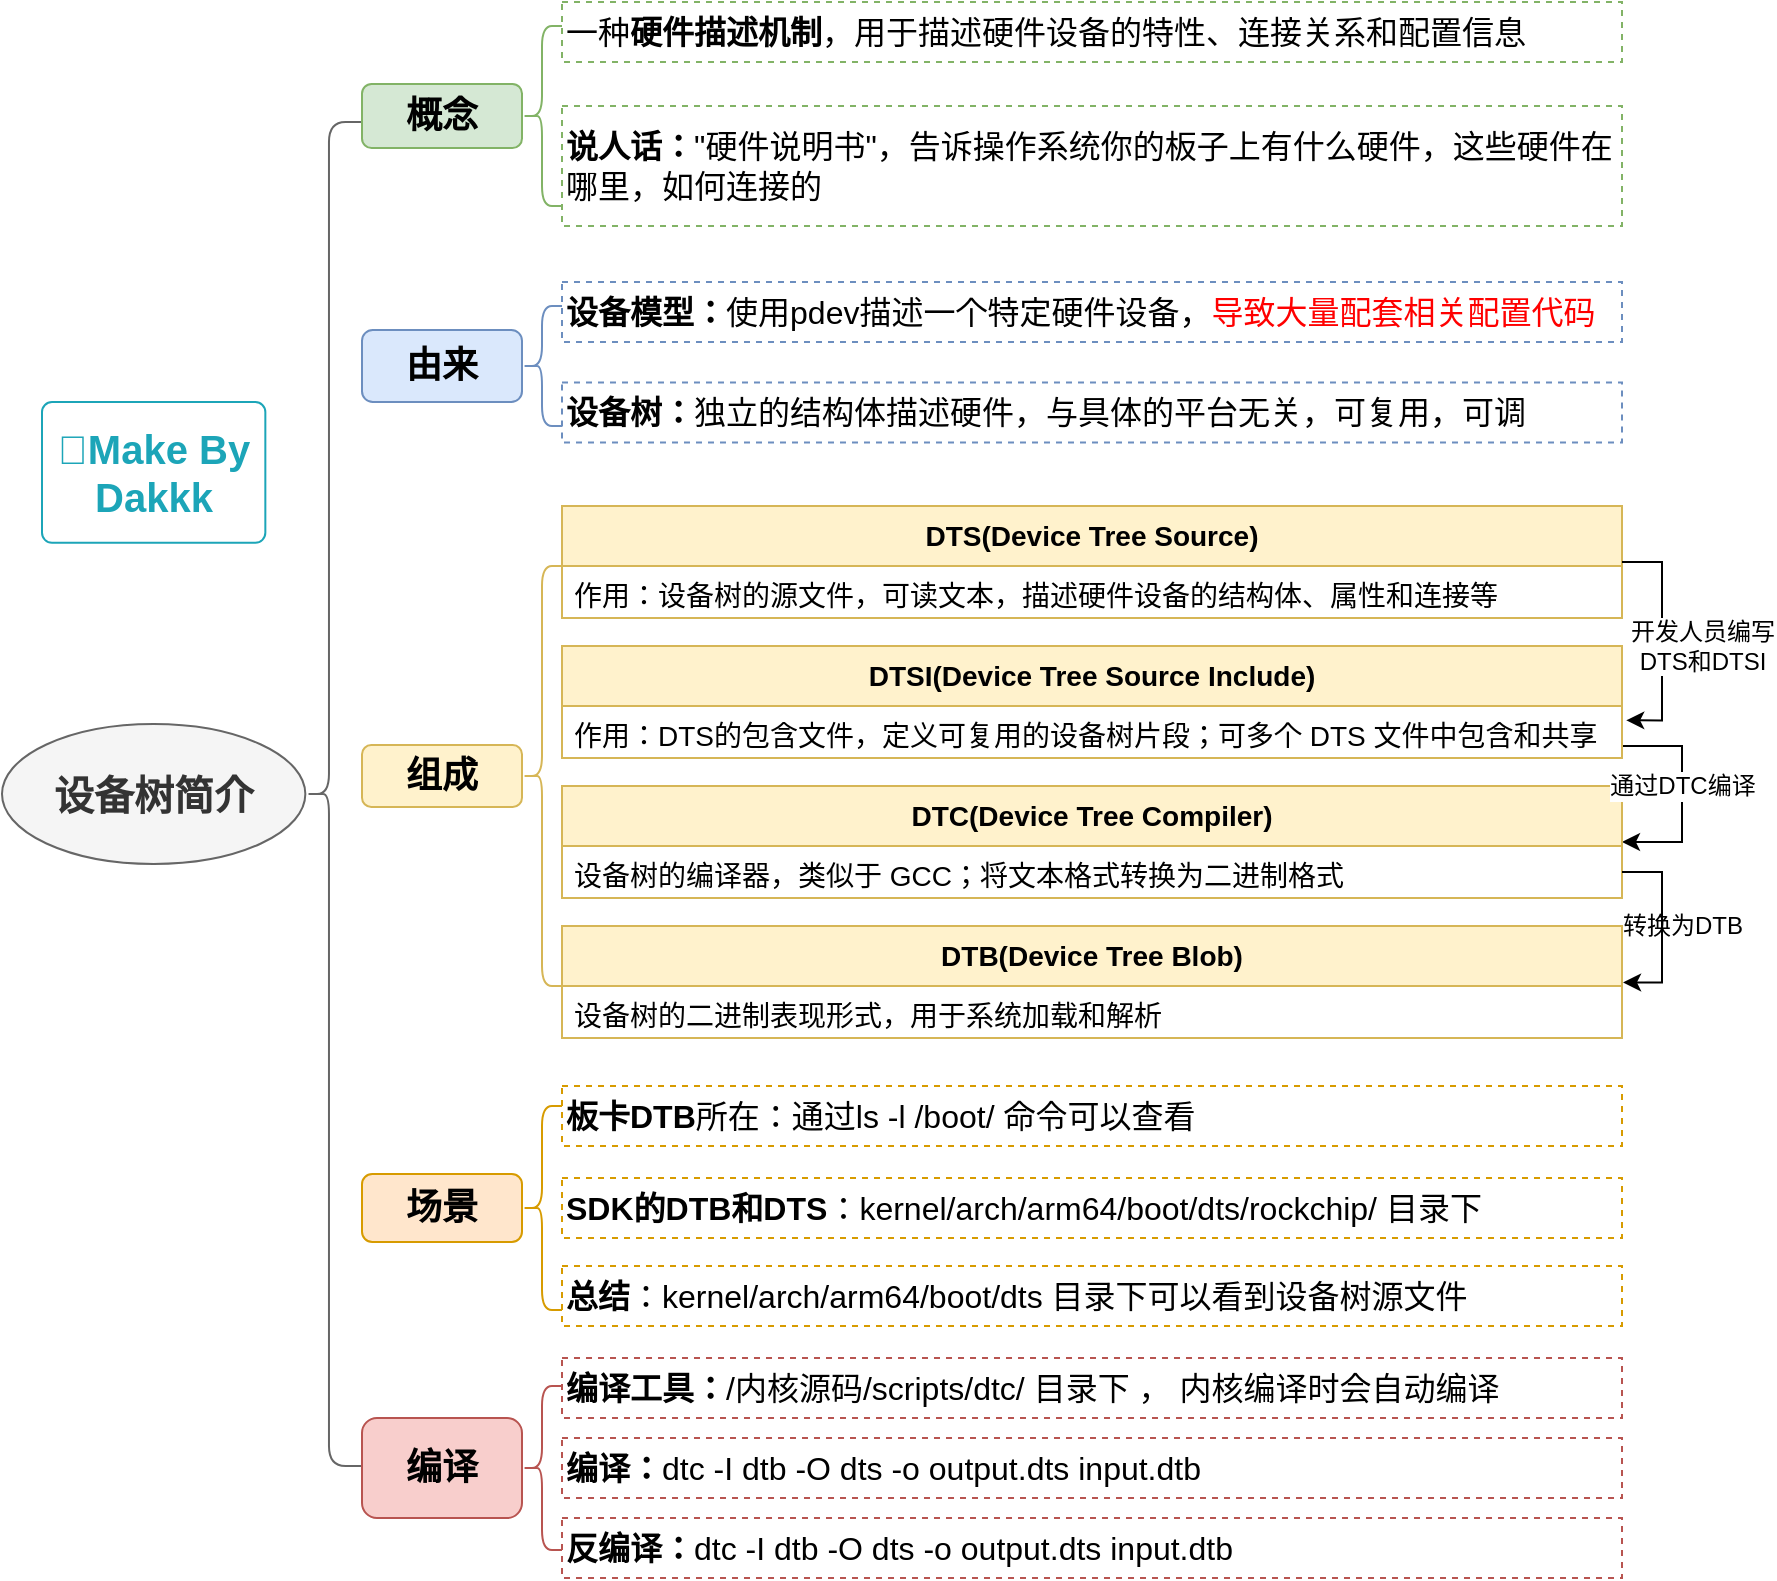 <mxfile version="27.0.9">
  <diagram name="第 1 页" id="kbgM8EhjimW2EYSI9e9f">
    <mxGraphModel dx="1722" dy="1001" grid="1" gridSize="10" guides="1" tooltips="1" connect="1" arrows="1" fold="1" page="1" pageScale="1" pageWidth="1169" pageHeight="1654" math="0" shadow="0">
      <root>
        <mxCell id="0" />
        <mxCell id="1" parent="0" />
        <mxCell id="jEnN9HhB0GiYCTN-g_n6-1" value="&lt;h1&gt;&lt;span style=&quot;font-size: 20px;&quot;&gt;设备树简介&lt;/span&gt;&lt;/h1&gt;" style="ellipse;whiteSpace=wrap;html=1;fillColor=#f5f5f5;strokeColor=#666666;fontColor=#333333;fontStyle=1" vertex="1" parent="1">
          <mxGeometry x="130" y="369" width="151.67" height="70" as="geometry" />
        </mxCell>
        <mxCell id="jEnN9HhB0GiYCTN-g_n6-2" value="&lt;h2&gt;组成&lt;/h2&gt;" style="rounded=1;whiteSpace=wrap;html=1;fillColor=#fff2cc;strokeColor=#d6b656;fontStyle=1" vertex="1" parent="1">
          <mxGeometry x="310" y="379.5" width="80" height="31" as="geometry" />
        </mxCell>
        <mxCell id="jEnN9HhB0GiYCTN-g_n6-3" value="&lt;h2&gt;场景&lt;/h2&gt;" style="rounded=1;whiteSpace=wrap;html=1;fillColor=#ffe6cc;strokeColor=#d79b00;fontStyle=1" vertex="1" parent="1">
          <mxGeometry x="310" y="594" width="80" height="34" as="geometry" />
        </mxCell>
        <mxCell id="jEnN9HhB0GiYCTN-g_n6-4" value="" style="shape=curlyBracket;whiteSpace=wrap;html=1;rounded=1;labelPosition=left;verticalLabelPosition=middle;align=right;verticalAlign=middle;size=0.417;fillColor=#f5f5f5;fontColor=#333333;strokeColor=#666666;" vertex="1" parent="1">
          <mxGeometry x="281.67" y="68" width="28.33" height="672" as="geometry" />
        </mxCell>
        <mxCell id="jEnN9HhB0GiYCTN-g_n6-5" value="&lt;h2&gt;由来&lt;/h2&gt;" style="rounded=1;whiteSpace=wrap;html=1;fillColor=#dae8fc;strokeColor=#6c8ebf;fontStyle=1" vertex="1" parent="1">
          <mxGeometry x="310" y="172" width="80" height="36" as="geometry" />
        </mxCell>
        <mxCell id="jEnN9HhB0GiYCTN-g_n6-24" value="" style="shape=curlyBracket;whiteSpace=wrap;html=1;rounded=1;labelPosition=left;verticalLabelPosition=middle;align=right;verticalAlign=middle;fillColor=#dae8fc;strokeColor=#6c8ebf;" vertex="1" parent="1">
          <mxGeometry x="390" y="160" width="20" height="60" as="geometry" />
        </mxCell>
        <mxCell id="jEnN9HhB0GiYCTN-g_n6-25" value="" style="shape=curlyBracket;whiteSpace=wrap;html=1;rounded=1;labelPosition=left;verticalLabelPosition=middle;align=right;verticalAlign=middle;fillColor=#fff2cc;strokeColor=#d6b656;" vertex="1" parent="1">
          <mxGeometry x="390" y="290" width="20" height="210" as="geometry" />
        </mxCell>
        <mxCell id="jEnN9HhB0GiYCTN-g_n6-26" value="" style="shape=curlyBracket;whiteSpace=wrap;html=1;rounded=1;labelPosition=left;verticalLabelPosition=middle;align=right;verticalAlign=middle;fillColor=#ffe6cc;strokeColor=#d79b00;" vertex="1" parent="1">
          <mxGeometry x="390" y="560" width="20" height="102" as="geometry" />
        </mxCell>
        <mxCell id="jEnN9HhB0GiYCTN-g_n6-27" value="&lt;h2&gt;概念&lt;/h2&gt;" style="rounded=1;whiteSpace=wrap;html=1;fillColor=#d5e8d4;strokeColor=#82b366;fontStyle=1" vertex="1" parent="1">
          <mxGeometry x="310" y="49" width="80" height="32" as="geometry" />
        </mxCell>
        <mxCell id="jEnN9HhB0GiYCTN-g_n6-34" value="" style="shape=curlyBracket;whiteSpace=wrap;html=1;rounded=1;labelPosition=left;verticalLabelPosition=middle;align=right;verticalAlign=middle;fillColor=#d5e8d4;strokeColor=#82b366;" vertex="1" parent="1">
          <mxGeometry x="390" y="20" width="20" height="90" as="geometry" />
        </mxCell>
        <mxCell id="jEnN9HhB0GiYCTN-g_n6-35" value="&lt;font style=&quot;font-size: 20px;&quot;&gt;🌻Make By Dakkk&lt;/font&gt;" style="html=1;shadow=0;dashed=0;shape=mxgraph.bootstrap.rrect;rSize=5;strokeColor=#1CA5B8;strokeWidth=1;fillColor=none;fontColor=#1CA5B8;whiteSpace=wrap;align=center;verticalAlign=middle;spacingLeft=0;fontStyle=1;fontSize=16;spacing=5;" vertex="1" parent="1">
          <mxGeometry x="150" y="208" width="111.67" height="70.39" as="geometry" />
        </mxCell>
        <mxCell id="jEnN9HhB0GiYCTN-g_n6-36" value="&lt;h2&gt;编译&lt;/h2&gt;" style="rounded=1;whiteSpace=wrap;html=1;fillColor=#f8cecc;strokeColor=#b85450;fontStyle=1" vertex="1" parent="1">
          <mxGeometry x="310" y="716" width="80" height="50" as="geometry" />
        </mxCell>
        <mxCell id="jEnN9HhB0GiYCTN-g_n6-43" value="" style="shape=curlyBracket;whiteSpace=wrap;html=1;rounded=1;labelPosition=left;verticalLabelPosition=middle;align=right;verticalAlign=middle;fillColor=#f8cecc;strokeColor=#b85450;" vertex="1" parent="1">
          <mxGeometry x="390" y="700" width="20" height="82" as="geometry" />
        </mxCell>
        <mxCell id="jEnN9HhB0GiYCTN-g_n6-44" value="&lt;span style=&quot;font-size: 16px;&quot;&gt;一种&lt;b&gt;硬件描述机制&lt;/b&gt;，用于描述硬件设备的特性、连接关系和配置信息&lt;/span&gt;" style="text;html=1;align=left;verticalAlign=middle;whiteSpace=wrap;rounded=0;fillColor=none;strokeColor=#82b366;dashed=1;fontSize=14;" vertex="1" parent="1">
          <mxGeometry x="410" y="8" width="530" height="30" as="geometry" />
        </mxCell>
        <mxCell id="jEnN9HhB0GiYCTN-g_n6-46" value="&lt;span style=&quot;font-size: 16px;&quot;&gt;&lt;b&gt;说人话：&lt;/b&gt;&quot;硬件说明书&quot;，告诉操作系统你的板子上有什么硬件，这些硬件在哪里，如何连接的&lt;/span&gt;" style="text;html=1;align=left;verticalAlign=middle;whiteSpace=wrap;rounded=0;fillColor=none;strokeColor=#82b366;dashed=1;fontSize=14;" vertex="1" parent="1">
          <mxGeometry x="410" y="60" width="530" height="60" as="geometry" />
        </mxCell>
        <mxCell id="jEnN9HhB0GiYCTN-g_n6-50" value="&lt;span style=&quot;font-size: 16px;&quot;&gt;&lt;b&gt;设备模型：&lt;/b&gt;使用pdev描述一个特定硬件设备，&lt;font style=&quot;color: light-dark(rgb(255, 0, 0), rgb(255, 255, 255));&quot;&gt;导致大量配套相关配置代码&lt;/font&gt;&lt;/span&gt;" style="text;html=1;align=left;verticalAlign=middle;whiteSpace=wrap;rounded=0;fillColor=none;strokeColor=#6c8ebf;dashed=1;fontSize=14;" vertex="1" parent="1">
          <mxGeometry x="410" y="148" width="530" height="30" as="geometry" />
        </mxCell>
        <mxCell id="jEnN9HhB0GiYCTN-g_n6-51" value="&lt;span style=&quot;font-size: 16px;&quot;&gt;&lt;b&gt;设备树：&lt;/b&gt;独立的结构体描述硬件，与具体的平台无关，可复用，可调&lt;/span&gt;" style="text;html=1;align=left;verticalAlign=middle;whiteSpace=wrap;rounded=0;fillColor=none;strokeColor=#6c8ebf;dashed=1;fontSize=14;" vertex="1" parent="1">
          <mxGeometry x="410" y="198.2" width="530" height="30" as="geometry" />
        </mxCell>
        <mxCell id="jEnN9HhB0GiYCTN-g_n6-59" value="&lt;font style=&quot;font-size: 14px;&quot;&gt;DTS(Device Tree Source)&lt;/font&gt;" style="swimlane;fontStyle=1;align=center;verticalAlign=top;childLayout=stackLayout;horizontal=1;startSize=30;horizontalStack=0;resizeParent=1;resizeParentMax=0;resizeLast=0;collapsible=1;marginBottom=0;whiteSpace=wrap;html=1;fillColor=#fff2cc;strokeColor=#d6b656;" vertex="1" parent="1">
          <mxGeometry x="410" y="260" width="530" height="56" as="geometry" />
        </mxCell>
        <mxCell id="jEnN9HhB0GiYCTN-g_n6-60" value="&lt;font style=&quot;font-size: 14px;&quot;&gt;作用：设备树的源文件，可读文本，&lt;/font&gt;&lt;font style=&quot;font-size: 14px;&quot;&gt;描述&lt;/font&gt;&lt;span style=&quot;font-size: 14px;&quot;&gt;硬件设备的结构体、属性和连接等&lt;/span&gt;" style="text;strokeColor=none;fillColor=none;align=left;verticalAlign=top;spacingLeft=4;spacingRight=4;overflow=hidden;rotatable=0;points=[[0,0.5],[1,0.5]];portConstraint=eastwest;whiteSpace=wrap;html=1;" vertex="1" parent="jEnN9HhB0GiYCTN-g_n6-59">
          <mxGeometry y="30" width="530" height="26" as="geometry" />
        </mxCell>
        <mxCell id="jEnN9HhB0GiYCTN-g_n6-86" style="edgeStyle=orthogonalEdgeStyle;rounded=0;orthogonalLoop=1;jettySize=auto;html=1;entryX=1;entryY=0.5;entryDx=0;entryDy=0;" edge="1" parent="1" source="jEnN9HhB0GiYCTN-g_n6-67" target="jEnN9HhB0GiYCTN-g_n6-73">
          <mxGeometry relative="1" as="geometry">
            <Array as="points">
              <mxPoint x="970" y="380" />
              <mxPoint x="970" y="428" />
            </Array>
          </mxGeometry>
        </mxCell>
        <mxCell id="jEnN9HhB0GiYCTN-g_n6-67" value="&lt;font style=&quot;font-size: 14px;&quot;&gt;DTSI(Device Tree Source Include)&lt;/font&gt;" style="swimlane;fontStyle=1;align=center;verticalAlign=top;childLayout=stackLayout;horizontal=1;startSize=30;horizontalStack=0;resizeParent=1;resizeParentMax=0;resizeLast=0;collapsible=1;marginBottom=0;whiteSpace=wrap;html=1;fillColor=#fff2cc;strokeColor=#d6b656;" vertex="1" parent="1">
          <mxGeometry x="410" y="330" width="530" height="56" as="geometry" />
        </mxCell>
        <mxCell id="jEnN9HhB0GiYCTN-g_n6-68" value="&lt;font style=&quot;font-size: 14px;&quot;&gt;作用：DTS的包含文件，定义可复用的设备树片段；可&lt;/font&gt;&lt;span style=&quot;font-size: 14px;&quot;&gt;多个 DTS 文件中包含和共享&lt;/span&gt;" style="text;strokeColor=none;fillColor=none;align=left;verticalAlign=top;spacingLeft=4;spacingRight=4;overflow=hidden;rotatable=0;points=[[0,0.5],[1,0.5]];portConstraint=eastwest;whiteSpace=wrap;html=1;" vertex="1" parent="jEnN9HhB0GiYCTN-g_n6-67">
          <mxGeometry y="30" width="530" height="26" as="geometry" />
        </mxCell>
        <mxCell id="jEnN9HhB0GiYCTN-g_n6-73" value="&lt;font style=&quot;font-size: 14px;&quot;&gt;DTC(Device Tree Compiler)&lt;/font&gt;" style="swimlane;fontStyle=1;align=center;verticalAlign=top;childLayout=stackLayout;horizontal=1;startSize=30;horizontalStack=0;resizeParent=1;resizeParentMax=0;resizeLast=0;collapsible=1;marginBottom=0;whiteSpace=wrap;html=1;fillColor=#fff2cc;strokeColor=#d6b656;" vertex="1" parent="1">
          <mxGeometry x="410" y="400" width="530" height="56" as="geometry" />
        </mxCell>
        <mxCell id="jEnN9HhB0GiYCTN-g_n6-74" value="&lt;font style=&quot;font-size: 14px;&quot;&gt;设备树的编译器，类似于 GCC；将文本格式转换为二进制格式&lt;/font&gt;" style="text;strokeColor=none;fillColor=none;align=left;verticalAlign=top;spacingLeft=4;spacingRight=4;overflow=hidden;rotatable=0;points=[[0,0.5],[1,0.5]];portConstraint=eastwest;whiteSpace=wrap;html=1;" vertex="1" parent="jEnN9HhB0GiYCTN-g_n6-73">
          <mxGeometry y="30" width="530" height="26" as="geometry" />
        </mxCell>
        <mxCell id="jEnN9HhB0GiYCTN-g_n6-81" value="&lt;font style=&quot;font-size: 14px;&quot;&gt;DTB(Device Tree Blob)&lt;/font&gt;" style="swimlane;fontStyle=1;align=center;verticalAlign=top;childLayout=stackLayout;horizontal=1;startSize=30;horizontalStack=0;resizeParent=1;resizeParentMax=0;resizeLast=0;collapsible=1;marginBottom=0;whiteSpace=wrap;html=1;fillColor=#fff2cc;strokeColor=#d6b656;" vertex="1" parent="1">
          <mxGeometry x="410" y="470" width="530" height="56" as="geometry" />
        </mxCell>
        <mxCell id="jEnN9HhB0GiYCTN-g_n6-82" value="&lt;font style=&quot;font-size: 14px;&quot;&gt;设备树的二进制表现形式，用于系统加载和解析&lt;/font&gt;" style="text;strokeColor=none;fillColor=none;align=left;verticalAlign=top;spacingLeft=4;spacingRight=4;overflow=hidden;rotatable=0;points=[[0,0.5],[1,0.5]];portConstraint=eastwest;whiteSpace=wrap;html=1;" vertex="1" parent="jEnN9HhB0GiYCTN-g_n6-81">
          <mxGeometry y="30" width="530" height="26" as="geometry" />
        </mxCell>
        <mxCell id="jEnN9HhB0GiYCTN-g_n6-84" style="edgeStyle=orthogonalEdgeStyle;rounded=0;orthogonalLoop=1;jettySize=auto;html=1;entryX=1.004;entryY=0.276;entryDx=0;entryDy=0;entryPerimeter=0;" edge="1" parent="1" source="jEnN9HhB0GiYCTN-g_n6-59" target="jEnN9HhB0GiYCTN-g_n6-68">
          <mxGeometry relative="1" as="geometry">
            <Array as="points">
              <mxPoint x="960" y="288" />
              <mxPoint x="960" y="367" />
            </Array>
          </mxGeometry>
        </mxCell>
        <mxCell id="jEnN9HhB0GiYCTN-g_n6-87" value="&lt;font style=&quot;font-size: 12px;&quot;&gt;开发人员编写&lt;br&gt;DTS和DTSI&lt;/font&gt;" style="edgeLabel;html=1;align=center;verticalAlign=middle;resizable=0;points=[];" vertex="1" connectable="0" parent="jEnN9HhB0GiYCTN-g_n6-84">
          <mxGeometry x="0.141" y="2" relative="1" as="geometry">
            <mxPoint x="18" y="-5" as="offset" />
          </mxGeometry>
        </mxCell>
        <mxCell id="jEnN9HhB0GiYCTN-g_n6-88" value="&lt;span style=&quot;font-size: 12px;&quot;&gt;通过DTC编译&lt;/span&gt;" style="edgeLabel;html=1;align=center;verticalAlign=middle;resizable=0;points=[];" vertex="1" connectable="0" parent="jEnN9HhB0GiYCTN-g_n6-84">
          <mxGeometry x="0.141" y="2" relative="1" as="geometry">
            <mxPoint x="8" y="65" as="offset" />
          </mxGeometry>
        </mxCell>
        <mxCell id="jEnN9HhB0GiYCTN-g_n6-90" value="&lt;span style=&quot;font-size: 12px;&quot;&gt;转换为DTB&lt;/span&gt;" style="edgeLabel;html=1;align=center;verticalAlign=middle;resizable=0;points=[];" vertex="1" connectable="0" parent="jEnN9HhB0GiYCTN-g_n6-84">
          <mxGeometry x="0.141" y="2" relative="1" as="geometry">
            <mxPoint x="8" y="135" as="offset" />
          </mxGeometry>
        </mxCell>
        <mxCell id="jEnN9HhB0GiYCTN-g_n6-89" style="edgeStyle=orthogonalEdgeStyle;rounded=0;orthogonalLoop=1;jettySize=auto;html=1;entryX=1.001;entryY=-0.069;entryDx=0;entryDy=0;entryPerimeter=0;" edge="1" parent="1" source="jEnN9HhB0GiYCTN-g_n6-74" target="jEnN9HhB0GiYCTN-g_n6-82">
          <mxGeometry relative="1" as="geometry">
            <Array as="points">
              <mxPoint x="960" y="443" />
              <mxPoint x="960" y="498" />
            </Array>
          </mxGeometry>
        </mxCell>
        <mxCell id="jEnN9HhB0GiYCTN-g_n6-91" value="&lt;span style=&quot;font-size: 16px;&quot;&gt;&lt;b&gt;板卡DTB&lt;/b&gt;所在：&lt;/span&gt;&lt;span style=&quot;font-size: 16px;&quot;&gt;通过ls -l /boot/ 命令可以查看&lt;/span&gt;" style="text;html=1;align=left;verticalAlign=middle;whiteSpace=wrap;rounded=0;fillColor=none;strokeColor=#d79b00;dashed=1;fontSize=14;" vertex="1" parent="1">
          <mxGeometry x="410" y="550" width="530" height="30" as="geometry" />
        </mxCell>
        <mxCell id="jEnN9HhB0GiYCTN-g_n6-92" value="&lt;span style=&quot;font-size: 16px;&quot;&gt;&lt;b&gt;SDK的DTB和D&lt;/b&gt;&lt;/span&gt;&lt;b style=&quot;font-size: 16px;&quot;&gt;T&lt;/b&gt;&lt;span style=&quot;font-size: 16px;&quot;&gt;&lt;b&gt;S&lt;/b&gt;：&lt;/span&gt;&lt;span style=&quot;font-size: 16px;&quot;&gt;kernel/arch/arm64/boot/dts/rockchip/ 目录下&lt;/span&gt;" style="text;html=1;align=left;verticalAlign=middle;whiteSpace=wrap;rounded=0;fillColor=none;strokeColor=#d79b00;dashed=1;fontSize=14;" vertex="1" parent="1">
          <mxGeometry x="410" y="596" width="530" height="30" as="geometry" />
        </mxCell>
        <mxCell id="jEnN9HhB0GiYCTN-g_n6-93" value="&lt;span style=&quot;font-size: 16px;&quot;&gt;&lt;b&gt;总结&lt;/b&gt;：&lt;/span&gt;&lt;span style=&quot;font-size: 16px;&quot;&gt;kernel/arch/arm64/boot/dts 目录下可以看到设备树源文件&lt;/span&gt;" style="text;html=1;align=left;verticalAlign=middle;whiteSpace=wrap;rounded=0;fillColor=none;strokeColor=#d79b00;dashed=1;fontSize=14;" vertex="1" parent="1">
          <mxGeometry x="410" y="640" width="530" height="30" as="geometry" />
        </mxCell>
        <mxCell id="jEnN9HhB0GiYCTN-g_n6-94" value="&lt;span style=&quot;font-size: 16px;&quot;&gt;&lt;b&gt;编译工具：&lt;/b&gt;/内核源码/scripts/dtc/ 目录下 ， 内核编译时会自动编译&lt;/span&gt;" style="text;html=1;align=left;verticalAlign=middle;whiteSpace=wrap;rounded=0;fillColor=none;strokeColor=#b85450;dashed=1;fontSize=14;" vertex="1" parent="1">
          <mxGeometry x="410" y="686" width="530" height="30" as="geometry" />
        </mxCell>
        <mxCell id="jEnN9HhB0GiYCTN-g_n6-95" value="&lt;span style=&quot;font-size: 16px;&quot;&gt;&lt;b&gt;编译：&lt;/b&gt;dtc -I dtb -O dts -o output.dts input.dtb&lt;/span&gt;" style="text;html=1;align=left;verticalAlign=middle;whiteSpace=wrap;rounded=0;fillColor=none;strokeColor=#b85450;dashed=1;fontSize=14;" vertex="1" parent="1">
          <mxGeometry x="410" y="726" width="530" height="30" as="geometry" />
        </mxCell>
        <mxCell id="jEnN9HhB0GiYCTN-g_n6-96" value="&lt;span style=&quot;font-size: 16px;&quot;&gt;&lt;b&gt;反编译：&lt;/b&gt;dtc -I dtb -O dts -o output.dts input.dtb&lt;/span&gt;" style="text;html=1;align=left;verticalAlign=middle;whiteSpace=wrap;rounded=0;fillColor=none;strokeColor=#b85450;dashed=1;fontSize=14;" vertex="1" parent="1">
          <mxGeometry x="410" y="766" width="530" height="30" as="geometry" />
        </mxCell>
      </root>
    </mxGraphModel>
  </diagram>
</mxfile>
